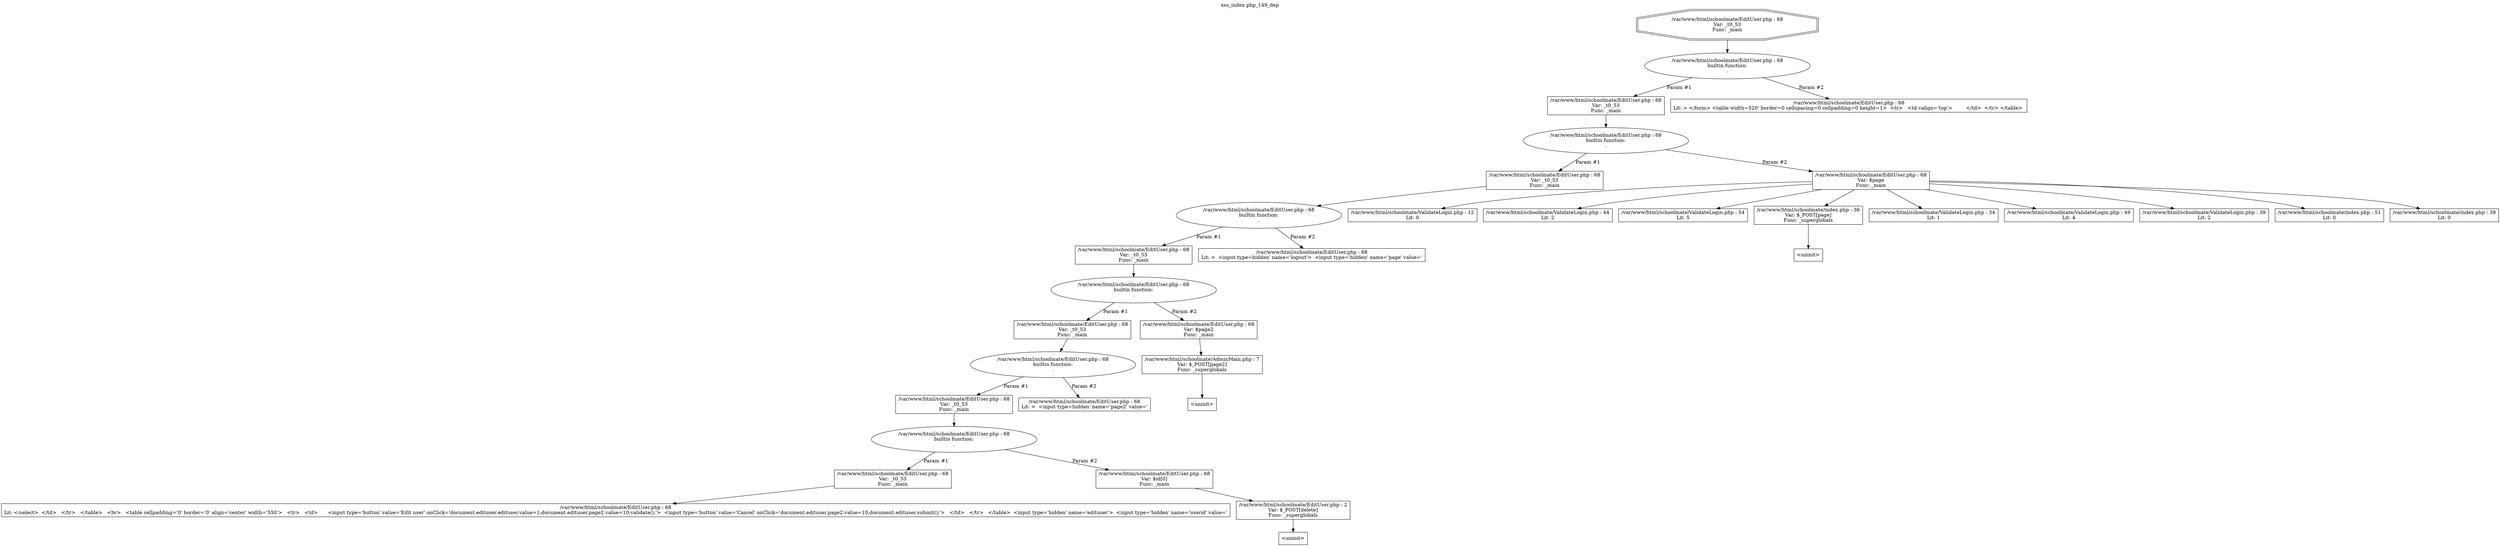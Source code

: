 digraph cfg {
  label="xss_index.php_149_dep";
  labelloc=t;
  n1 [shape=doubleoctagon, label="/var/www/html/schoolmate/EditUser.php : 68\nVar: _t0_53\nFunc: _main\n"];
  n2 [shape=ellipse, label="/var/www/html/schoolmate/EditUser.php : 68\nbuiltin function:\n.\n"];
  n3 [shape=box, label="/var/www/html/schoolmate/EditUser.php : 68\nVar: _t0_53\nFunc: _main\n"];
  n4 [shape=ellipse, label="/var/www/html/schoolmate/EditUser.php : 68\nbuiltin function:\n.\n"];
  n5 [shape=box, label="/var/www/html/schoolmate/EditUser.php : 68\nVar: _t0_53\nFunc: _main\n"];
  n6 [shape=ellipse, label="/var/www/html/schoolmate/EditUser.php : 68\nbuiltin function:\n.\n"];
  n7 [shape=box, label="/var/www/html/schoolmate/EditUser.php : 68\nVar: _t0_53\nFunc: _main\n"];
  n8 [shape=ellipse, label="/var/www/html/schoolmate/EditUser.php : 68\nbuiltin function:\n.\n"];
  n9 [shape=box, label="/var/www/html/schoolmate/EditUser.php : 68\nVar: _t0_53\nFunc: _main\n"];
  n10 [shape=ellipse, label="/var/www/html/schoolmate/EditUser.php : 68\nbuiltin function:\n.\n"];
  n11 [shape=box, label="/var/www/html/schoolmate/EditUser.php : 68\nVar: _t0_53\nFunc: _main\n"];
  n12 [shape=ellipse, label="/var/www/html/schoolmate/EditUser.php : 68\nbuiltin function:\n.\n"];
  n13 [shape=box, label="/var/www/html/schoolmate/EditUser.php : 68\nVar: _t0_53\nFunc: _main\n"];
  n14 [shape=box, label="/var/www/html/schoolmate/EditUser.php : 68\nLit: </select>	</td>   </tr>   </table>   <br>   <table cellpadding='0' border='0' align='center' width='550'>   <tr>   <td>	<input type='button' value='Edit user' onClick='document.edituser.edituser.value=1;document.edituser.page2.value=10;validate();'>	<input type='button' value='Cancel' onClick='document.edituser.page2.value=10;document.edituser.submit();'>   </td>   </tr>   </table>  <input type='hidden' name='edituser'>  <input type='hidden' name='userid' value='\n"];
  n15 [shape=box, label="/var/www/html/schoolmate/EditUser.php : 68\nVar: $id[0]\nFunc: _main\n"];
  n16 [shape=box, label="/var/www/html/schoolmate/EditUser.php : 2\nVar: $_POST[delete]\nFunc: _superglobals\n"];
  n17 [shape=box, label="<uninit>"];
  n18 [shape=box, label="/var/www/html/schoolmate/EditUser.php : 68\nLit: >  <input type=hidden' name='page2' value='\n"];
  n19 [shape=box, label="/var/www/html/schoolmate/EditUser.php : 68\nVar: $page2\nFunc: _main\n"];
  n20 [shape=box, label="/var/www/html/schoolmate/AdminMain.php : 7\nVar: $_POST[page2]\nFunc: _superglobals\n"];
  n21 [shape=box, label="<uninit>"];
  n22 [shape=box, label="/var/www/html/schoolmate/EditUser.php : 68\nLit: >  <input type=hidden' name='logout'>  <input type='hidden' name='page' value='\n"];
  n23 [shape=box, label="/var/www/html/schoolmate/EditUser.php : 68\nVar: $page\nFunc: _main\n"];
  n24 [shape=box, label="/var/www/html/schoolmate/ValidateLogin.php : 12\nLit: 0\n"];
  n25 [shape=box, label="/var/www/html/schoolmate/ValidateLogin.php : 44\nLit: 2\n"];
  n26 [shape=box, label="/var/www/html/schoolmate/ValidateLogin.php : 54\nLit: 5\n"];
  n27 [shape=box, label="/var/www/html/schoolmate/index.php : 36\nVar: $_POST[page]\nFunc: _superglobals\n"];
  n28 [shape=box, label="<uninit>"];
  n29 [shape=box, label="/var/www/html/schoolmate/ValidateLogin.php : 34\nLit: 1\n"];
  n30 [shape=box, label="/var/www/html/schoolmate/ValidateLogin.php : 49\nLit: 4\n"];
  n31 [shape=box, label="/var/www/html/schoolmate/ValidateLogin.php : 39\nLit: 2\n"];
  n32 [shape=box, label="/var/www/html/schoolmate/index.php : 51\nLit: 0\n"];
  n33 [shape=box, label="/var/www/html/schoolmate/index.php : 39\nLit: 0\n"];
  n34 [shape=box, label="/var/www/html/schoolmate/EditUser.php : 68\nLit: > </form> <table width=520' border=0 cellspacing=0 cellpadding=0 height=1>  <tr>   <td valign='top'>	&nbsp;   </td>  </tr> </table> \n"];
  n1 -> n2;
  n3 -> n4;
  n5 -> n6;
  n7 -> n8;
  n9 -> n10;
  n11 -> n12;
  n13 -> n14;
  n12 -> n13[label="Param #1"];
  n12 -> n15[label="Param #2"];
  n16 -> n17;
  n15 -> n16;
  n10 -> n11[label="Param #1"];
  n10 -> n18[label="Param #2"];
  n8 -> n9[label="Param #1"];
  n8 -> n19[label="Param #2"];
  n20 -> n21;
  n19 -> n20;
  n6 -> n7[label="Param #1"];
  n6 -> n22[label="Param #2"];
  n4 -> n5[label="Param #1"];
  n4 -> n23[label="Param #2"];
  n23 -> n24;
  n23 -> n25;
  n23 -> n26;
  n23 -> n27;
  n23 -> n29;
  n23 -> n30;
  n23 -> n31;
  n23 -> n32;
  n23 -> n33;
  n27 -> n28;
  n2 -> n3[label="Param #1"];
  n2 -> n34[label="Param #2"];
}
